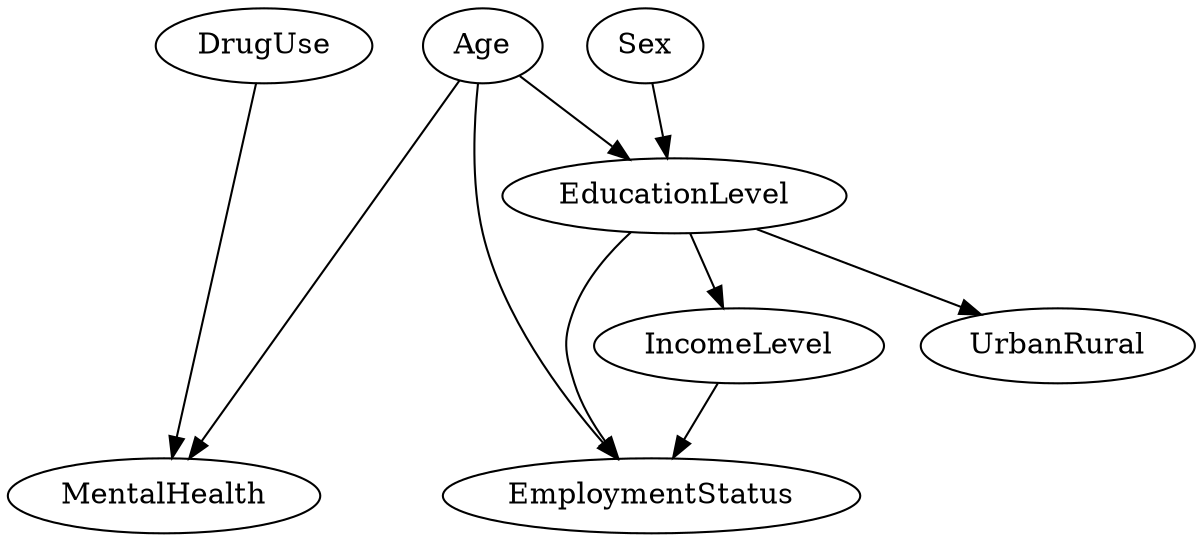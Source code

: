 strict digraph  {
DrugUse;
MentalHealth;
Age;
EmploymentStatus;
Sex;
IncomeLevel;
UrbanRural;
EducationLevel;
DrugUse -> MentalHealth  [origin=learned, weight="0.3223161895355318"];
Age -> MentalHealth  [origin=learned, weight="0.37382250466934147"];
Age -> EmploymentStatus  [origin=learned, weight="0.29935199319812944"];
Age -> EducationLevel  [origin=learned, weight="0.6744554452622066"];
Sex -> EducationLevel  [origin=learned, weight="0.31959120279983033"];
IncomeLevel -> EmploymentStatus  [origin=learned, weight="0.265652788154205"];
EducationLevel -> EmploymentStatus  [origin=learned, weight="0.22482246214248297"];
EducationLevel -> IncomeLevel  [origin=learned, weight="0.5704509645014354"];
EducationLevel -> UrbanRural  [origin=learned, weight="0.7870140585730242"];
}
